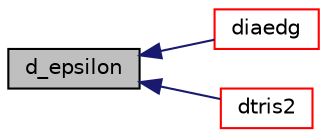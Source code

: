digraph "d_epsilon"
{
  bgcolor="transparent";
  edge [fontname="Helvetica",fontsize="10",labelfontname="Helvetica",labelfontsize="10"];
  node [fontname="Helvetica",fontsize="10",shape=record];
  rankdir="LR";
  Node1 [label="d_epsilon",height=0.2,width=0.4,color="black", fillcolor="grey75", style="filled", fontcolor="black"];
  Node1 -> Node2 [dir="back",color="midnightblue",fontsize="10",style="solid",fontname="Helvetica"];
  Node2 [label="diaedg",height=0.2,width=0.4,color="red",URL="$a08942.html#ac8cde747098631791b7f8a846034aa1a"];
  Node1 -> Node4 [dir="back",color="midnightblue",fontsize="10",style="solid",fontname="Helvetica"];
  Node4 [label="dtris2",height=0.2,width=0.4,color="red",URL="$a08942.html#a13fa54ae02d52751a5b943d4b39c45bc"];
}
